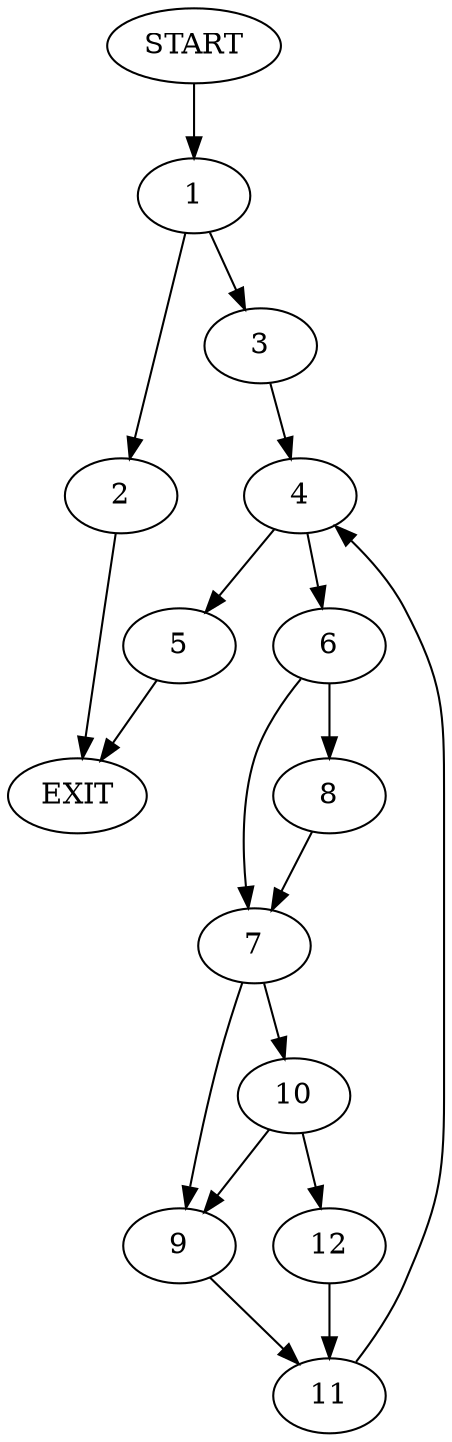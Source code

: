 digraph {
0 [label="START"]
13 [label="EXIT"]
0 -> 1
1 -> 2
1 -> 3
3 -> 4
2 -> 13
4 -> 5
4 -> 6
5 -> 13
6 -> 7
6 -> 8
7 -> 9
7 -> 10
8 -> 7
9 -> 11
10 -> 9
10 -> 12
12 -> 11
11 -> 4
}
